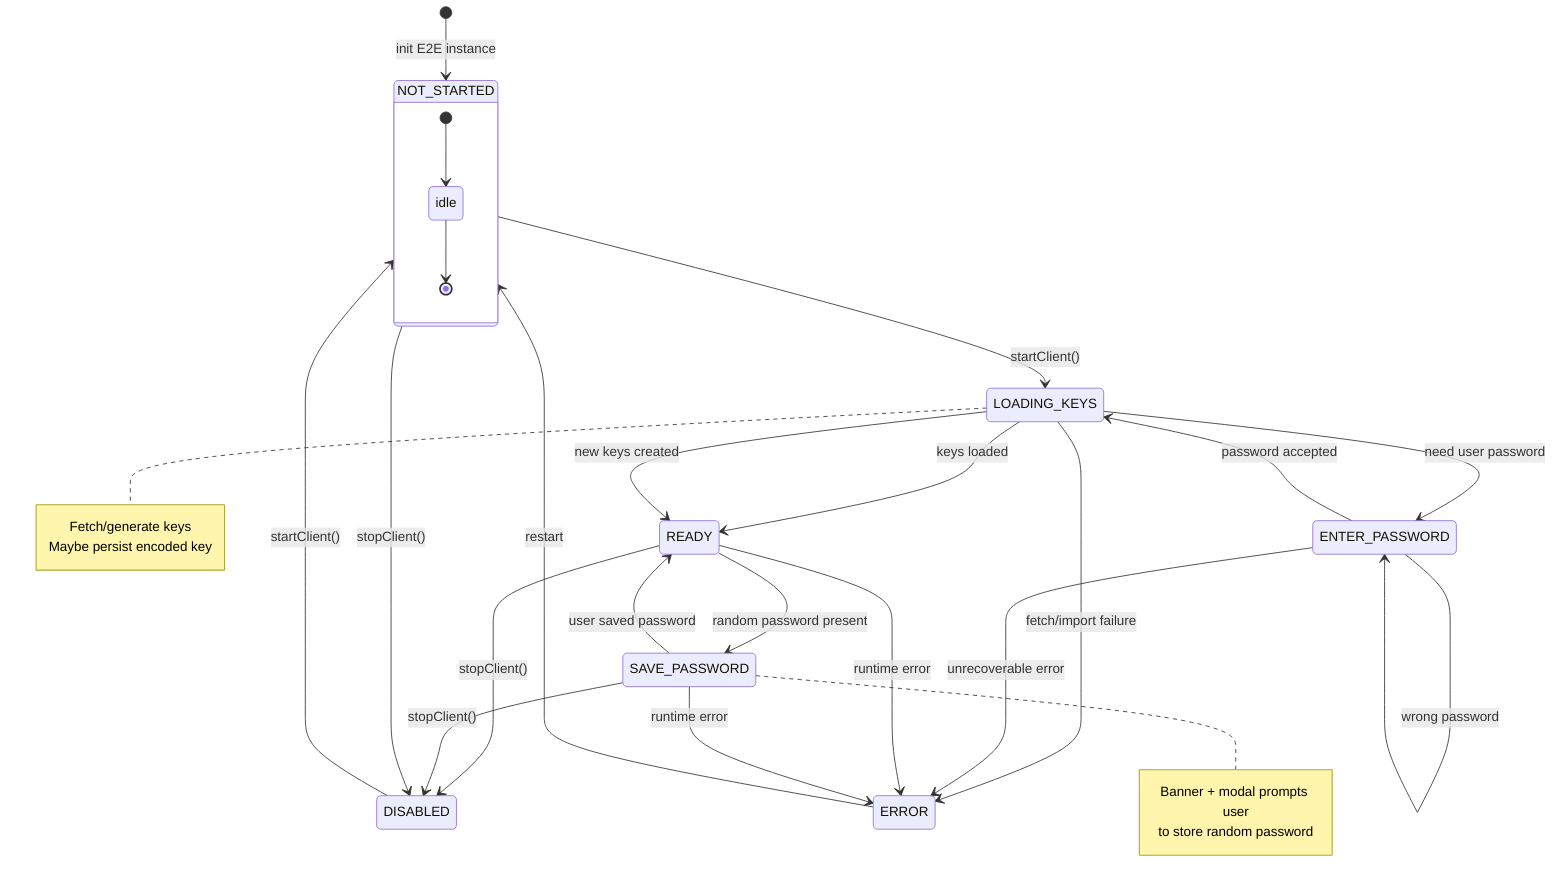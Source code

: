 stateDiagram-v2
    direction TB
    %% External events / triggers noted after colon
    [*] --> NOT_STARTED: init E2E instance
    NOT_STARTED --> LOADING_KEYS: startClient()
    NOT_STARTED --> DISABLED: stopClient()

    LOADING_KEYS --> ENTER_PASSWORD: need user password
    LOADING_KEYS --> READY: keys loaded
    LOADING_KEYS --> READY: new keys created
    LOADING_KEYS --> ERROR: fetch/import failure

    ENTER_PASSWORD --> LOADING_KEYS: password accepted
    ENTER_PASSWORD --> ENTER_PASSWORD: wrong password
    ENTER_PASSWORD --> ERROR: unrecoverable error

    READY --> SAVE_PASSWORD: random password present
    SAVE_PASSWORD --> READY: user saved password

    READY --> DISABLED: stopClient()
    SAVE_PASSWORD --> DISABLED: stopClient()

    READY --> ERROR: runtime error
    SAVE_PASSWORD --> ERROR: runtime error

    ERROR --> NOT_STARTED: restart
    DISABLED --> NOT_STARTED: startClient()

    state NOT_STARTED {
        [*] --> idle
        idle --> [*]
    }

    note right of LOADING_KEYS
        Fetch/generate keys
        Maybe persist encoded key
    end note

    note right of SAVE_PASSWORD
        Banner + modal prompts user
        to store random password
    end note